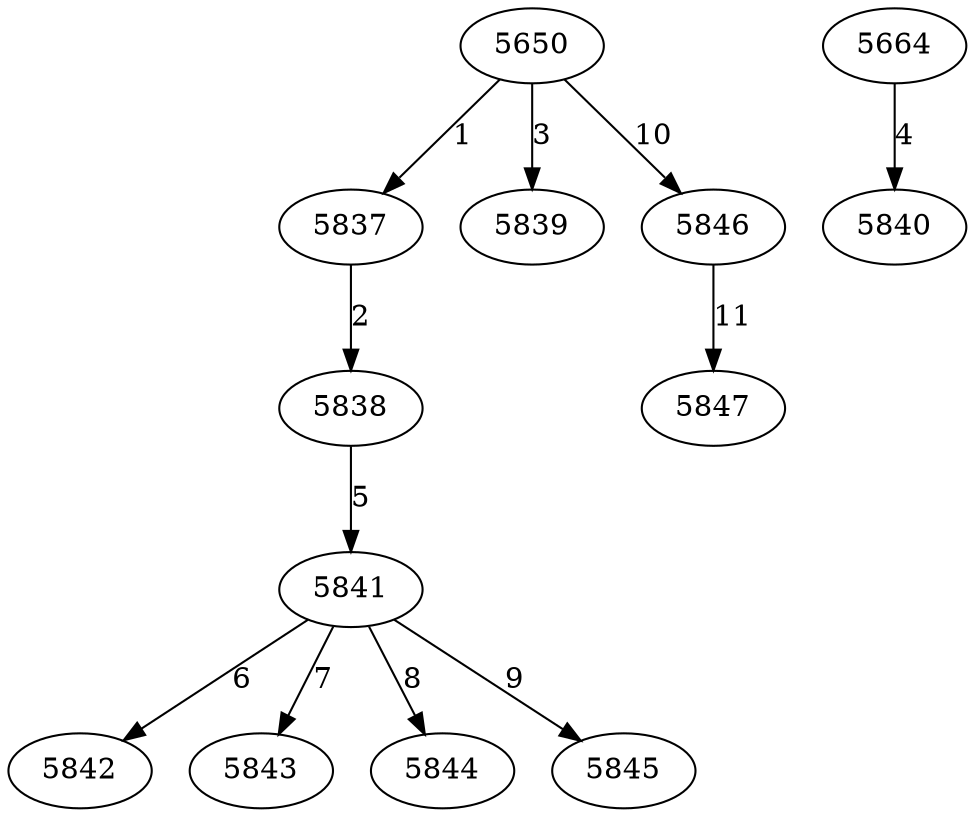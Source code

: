 digraph G {
5650 -> 5837[label="1"];
5837 -> 5838[label="2"];
5650 -> 5839[label="3"];
5664 -> 5840[label="4"];
5838 -> 5841[label="5"];
5841 -> 5842[label="6"];
5841 -> 5843[label="7"];
5841 -> 5844[label="8"];
5841 -> 5845[label="9"];
5650 -> 5846[label="10"];
5846 -> 5847[label="11"];
}


